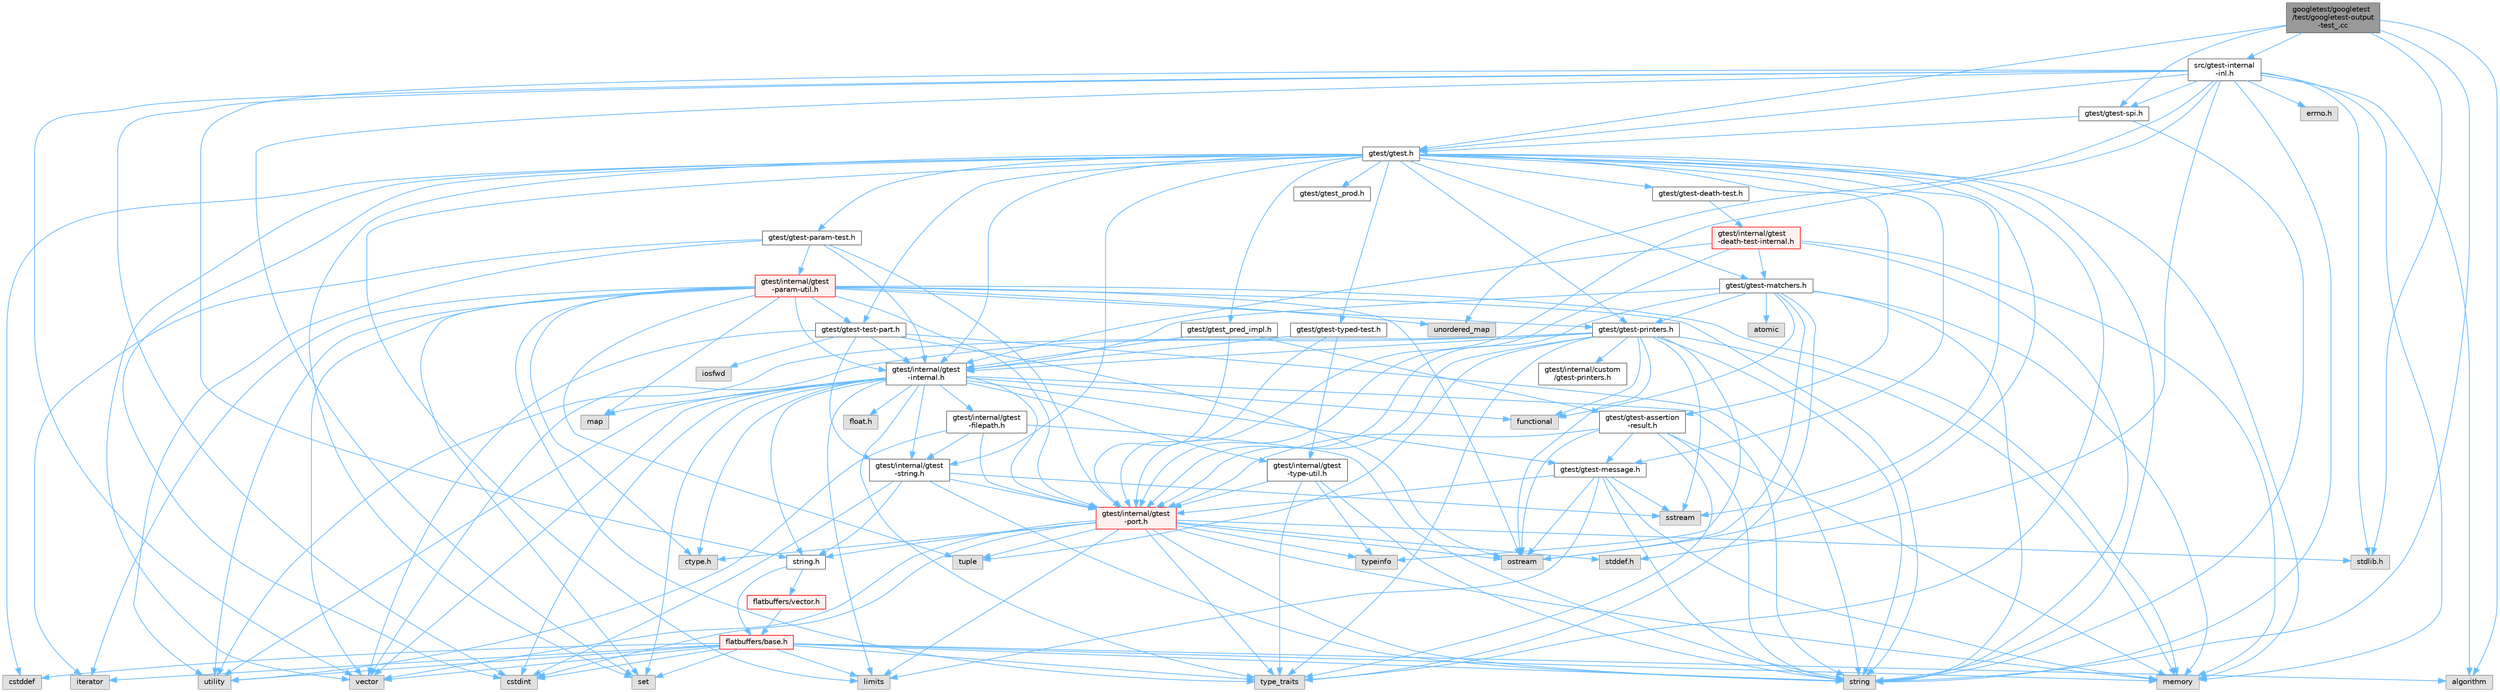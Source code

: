 digraph "googletest/googletest/test/googletest-output-test_.cc"
{
 // LATEX_PDF_SIZE
  bgcolor="transparent";
  edge [fontname=Helvetica,fontsize=10,labelfontname=Helvetica,labelfontsize=10];
  node [fontname=Helvetica,fontsize=10,shape=box,height=0.2,width=0.4];
  Node1 [id="Node000001",label="googletest/googletest\l/test/googletest-output\l-test_.cc",height=0.2,width=0.4,color="gray40", fillcolor="grey60", style="filled", fontcolor="black",tooltip=" "];
  Node1 -> Node2 [id="edge175_Node000001_Node000002",color="steelblue1",style="solid",tooltip=" "];
  Node2 [id="Node000002",label="stdlib.h",height=0.2,width=0.4,color="grey60", fillcolor="#E0E0E0", style="filled",tooltip=" "];
  Node1 -> Node3 [id="edge176_Node000001_Node000003",color="steelblue1",style="solid",tooltip=" "];
  Node3 [id="Node000003",label="algorithm",height=0.2,width=0.4,color="grey60", fillcolor="#E0E0E0", style="filled",tooltip=" "];
  Node1 -> Node4 [id="edge177_Node000001_Node000004",color="steelblue1",style="solid",tooltip=" "];
  Node4 [id="Node000004",label="string",height=0.2,width=0.4,color="grey60", fillcolor="#E0E0E0", style="filled",tooltip=" "];
  Node1 -> Node5 [id="edge178_Node000001_Node000005",color="steelblue1",style="solid",tooltip=" "];
  Node5 [id="Node000005",label="gtest/gtest-spi.h",height=0.2,width=0.4,color="grey40", fillcolor="white", style="filled",URL="$gtest-spi_8h.html",tooltip=" "];
  Node5 -> Node4 [id="edge179_Node000005_Node000004",color="steelblue1",style="solid",tooltip=" "];
  Node5 -> Node6 [id="edge180_Node000005_Node000006",color="steelblue1",style="solid",tooltip=" "];
  Node6 [id="Node000006",label="gtest/gtest.h",height=0.2,width=0.4,color="grey40", fillcolor="white", style="filled",URL="$gtest_8h.html",tooltip=" "];
  Node6 -> Node7 [id="edge181_Node000006_Node000007",color="steelblue1",style="solid",tooltip=" "];
  Node7 [id="Node000007",label="cstddef",height=0.2,width=0.4,color="grey60", fillcolor="#E0E0E0", style="filled",tooltip=" "];
  Node6 -> Node8 [id="edge182_Node000006_Node000008",color="steelblue1",style="solid",tooltip=" "];
  Node8 [id="Node000008",label="cstdint",height=0.2,width=0.4,color="grey60", fillcolor="#E0E0E0", style="filled",tooltip=" "];
  Node6 -> Node9 [id="edge183_Node000006_Node000009",color="steelblue1",style="solid",tooltip=" "];
  Node9 [id="Node000009",label="limits",height=0.2,width=0.4,color="grey60", fillcolor="#E0E0E0", style="filled",tooltip=" "];
  Node6 -> Node10 [id="edge184_Node000006_Node000010",color="steelblue1",style="solid",tooltip=" "];
  Node10 [id="Node000010",label="memory",height=0.2,width=0.4,color="grey60", fillcolor="#E0E0E0", style="filled",tooltip=" "];
  Node6 -> Node11 [id="edge185_Node000006_Node000011",color="steelblue1",style="solid",tooltip=" "];
  Node11 [id="Node000011",label="ostream",height=0.2,width=0.4,color="grey60", fillcolor="#E0E0E0", style="filled",tooltip=" "];
  Node6 -> Node12 [id="edge186_Node000006_Node000012",color="steelblue1",style="solid",tooltip=" "];
  Node12 [id="Node000012",label="set",height=0.2,width=0.4,color="grey60", fillcolor="#E0E0E0", style="filled",tooltip=" "];
  Node6 -> Node13 [id="edge187_Node000006_Node000013",color="steelblue1",style="solid",tooltip=" "];
  Node13 [id="Node000013",label="sstream",height=0.2,width=0.4,color="grey60", fillcolor="#E0E0E0", style="filled",tooltip=" "];
  Node6 -> Node4 [id="edge188_Node000006_Node000004",color="steelblue1",style="solid",tooltip=" "];
  Node6 -> Node14 [id="edge189_Node000006_Node000014",color="steelblue1",style="solid",tooltip=" "];
  Node14 [id="Node000014",label="type_traits",height=0.2,width=0.4,color="grey60", fillcolor="#E0E0E0", style="filled",tooltip=" "];
  Node6 -> Node15 [id="edge190_Node000006_Node000015",color="steelblue1",style="solid",tooltip=" "];
  Node15 [id="Node000015",label="vector",height=0.2,width=0.4,color="grey60", fillcolor="#E0E0E0", style="filled",tooltip=" "];
  Node6 -> Node16 [id="edge191_Node000006_Node000016",color="steelblue1",style="solid",tooltip=" "];
  Node16 [id="Node000016",label="gtest/gtest-assertion\l-result.h",height=0.2,width=0.4,color="grey40", fillcolor="white", style="filled",URL="$gtest-assertion-result_8h.html",tooltip=" "];
  Node16 -> Node10 [id="edge192_Node000016_Node000010",color="steelblue1",style="solid",tooltip=" "];
  Node16 -> Node11 [id="edge193_Node000016_Node000011",color="steelblue1",style="solid",tooltip=" "];
  Node16 -> Node4 [id="edge194_Node000016_Node000004",color="steelblue1",style="solid",tooltip=" "];
  Node16 -> Node14 [id="edge195_Node000016_Node000014",color="steelblue1",style="solid",tooltip=" "];
  Node16 -> Node17 [id="edge196_Node000016_Node000017",color="steelblue1",style="solid",tooltip=" "];
  Node17 [id="Node000017",label="gtest/gtest-message.h",height=0.2,width=0.4,color="grey40", fillcolor="white", style="filled",URL="$gtest-message_8h.html",tooltip=" "];
  Node17 -> Node9 [id="edge197_Node000017_Node000009",color="steelblue1",style="solid",tooltip=" "];
  Node17 -> Node10 [id="edge198_Node000017_Node000010",color="steelblue1",style="solid",tooltip=" "];
  Node17 -> Node11 [id="edge199_Node000017_Node000011",color="steelblue1",style="solid",tooltip=" "];
  Node17 -> Node13 [id="edge200_Node000017_Node000013",color="steelblue1",style="solid",tooltip=" "];
  Node17 -> Node4 [id="edge201_Node000017_Node000004",color="steelblue1",style="solid",tooltip=" "];
  Node17 -> Node18 [id="edge202_Node000017_Node000018",color="steelblue1",style="solid",tooltip=" "];
  Node18 [id="Node000018",label="gtest/internal/gtest\l-port.h",height=0.2,width=0.4,color="red", fillcolor="#FFF0F0", style="filled",URL="$gtest-port_8h.html",tooltip=" "];
  Node18 -> Node20 [id="edge203_Node000018_Node000020",color="steelblue1",style="solid",tooltip=" "];
  Node20 [id="Node000020",label="ctype.h",height=0.2,width=0.4,color="grey60", fillcolor="#E0E0E0", style="filled",tooltip=" "];
  Node18 -> Node21 [id="edge204_Node000018_Node000021",color="steelblue1",style="solid",tooltip=" "];
  Node21 [id="Node000021",label="stddef.h",height=0.2,width=0.4,color="grey60", fillcolor="#E0E0E0", style="filled",tooltip=" "];
  Node18 -> Node2 [id="edge205_Node000018_Node000002",color="steelblue1",style="solid",tooltip=" "];
  Node18 -> Node23 [id="edge206_Node000018_Node000023",color="steelblue1",style="solid",tooltip=" "];
  Node23 [id="Node000023",label="string.h",height=0.2,width=0.4,color="grey40", fillcolor="white", style="filled",URL="$string_8h.html",tooltip=" "];
  Node23 -> Node24 [id="edge207_Node000023_Node000024",color="steelblue1",style="solid",tooltip=" "];
  Node24 [id="Node000024",label="flatbuffers/base.h",height=0.2,width=0.4,color="red", fillcolor="#FFF0F0", style="filled",URL="$base_8h.html",tooltip=" "];
  Node24 -> Node8 [id="edge208_Node000024_Node000008",color="steelblue1",style="solid",tooltip=" "];
  Node24 -> Node7 [id="edge209_Node000024_Node000007",color="steelblue1",style="solid",tooltip=" "];
  Node24 -> Node28 [id="edge210_Node000024_Node000028",color="steelblue1",style="solid",tooltip=" "];
  Node28 [id="Node000028",label="utility",height=0.2,width=0.4,color="grey60", fillcolor="#E0E0E0", style="filled",tooltip=" "];
  Node24 -> Node4 [id="edge211_Node000024_Node000004",color="steelblue1",style="solid",tooltip=" "];
  Node24 -> Node14 [id="edge212_Node000024_Node000014",color="steelblue1",style="solid",tooltip=" "];
  Node24 -> Node15 [id="edge213_Node000024_Node000015",color="steelblue1",style="solid",tooltip=" "];
  Node24 -> Node12 [id="edge214_Node000024_Node000012",color="steelblue1",style="solid",tooltip=" "];
  Node24 -> Node3 [id="edge215_Node000024_Node000003",color="steelblue1",style="solid",tooltip=" "];
  Node24 -> Node9 [id="edge216_Node000024_Node000009",color="steelblue1",style="solid",tooltip=" "];
  Node24 -> Node29 [id="edge217_Node000024_Node000029",color="steelblue1",style="solid",tooltip=" "];
  Node29 [id="Node000029",label="iterator",height=0.2,width=0.4,color="grey60", fillcolor="#E0E0E0", style="filled",tooltip=" "];
  Node24 -> Node10 [id="edge218_Node000024_Node000010",color="steelblue1",style="solid",tooltip=" "];
  Node23 -> Node30 [id="edge219_Node000023_Node000030",color="steelblue1",style="solid",tooltip=" "];
  Node30 [id="Node000030",label="flatbuffers/vector.h",height=0.2,width=0.4,color="red", fillcolor="#FFF0F0", style="filled",URL="$vector_8h.html",tooltip=" "];
  Node30 -> Node24 [id="edge220_Node000030_Node000024",color="steelblue1",style="solid",tooltip=" "];
  Node18 -> Node8 [id="edge221_Node000018_Node000008",color="steelblue1",style="solid",tooltip=" "];
  Node18 -> Node9 [id="edge222_Node000018_Node000009",color="steelblue1",style="solid",tooltip=" "];
  Node18 -> Node10 [id="edge223_Node000018_Node000010",color="steelblue1",style="solid",tooltip=" "];
  Node18 -> Node11 [id="edge224_Node000018_Node000011",color="steelblue1",style="solid",tooltip=" "];
  Node18 -> Node4 [id="edge225_Node000018_Node000004",color="steelblue1",style="solid",tooltip=" "];
  Node18 -> Node36 [id="edge226_Node000018_Node000036",color="steelblue1",style="solid",tooltip=" "];
  Node36 [id="Node000036",label="tuple",height=0.2,width=0.4,color="grey60", fillcolor="#E0E0E0", style="filled",tooltip=" "];
  Node18 -> Node14 [id="edge227_Node000018_Node000014",color="steelblue1",style="solid",tooltip=" "];
  Node18 -> Node15 [id="edge228_Node000018_Node000015",color="steelblue1",style="solid",tooltip=" "];
  Node18 -> Node44 [id="edge229_Node000018_Node000044",color="steelblue1",style="solid",tooltip=" "];
  Node44 [id="Node000044",label="typeinfo",height=0.2,width=0.4,color="grey60", fillcolor="#E0E0E0", style="filled",tooltip=" "];
  Node16 -> Node18 [id="edge230_Node000016_Node000018",color="steelblue1",style="solid",tooltip=" "];
  Node6 -> Node45 [id="edge231_Node000006_Node000045",color="steelblue1",style="solid",tooltip=" "];
  Node45 [id="Node000045",label="gtest/gtest-death-test.h",height=0.2,width=0.4,color="grey40", fillcolor="white", style="filled",URL="$gtest-death-test_8h.html",tooltip=" "];
  Node45 -> Node46 [id="edge232_Node000045_Node000046",color="steelblue1",style="solid",tooltip=" "];
  Node46 [id="Node000046",label="gtest/internal/gtest\l-death-test-internal.h",height=0.2,width=0.4,color="red", fillcolor="#FFF0F0", style="filled",URL="$gtest-death-test-internal_8h.html",tooltip=" "];
  Node46 -> Node10 [id="edge233_Node000046_Node000010",color="steelblue1",style="solid",tooltip=" "];
  Node46 -> Node4 [id="edge234_Node000046_Node000004",color="steelblue1",style="solid",tooltip=" "];
  Node46 -> Node47 [id="edge235_Node000046_Node000047",color="steelblue1",style="solid",tooltip=" "];
  Node47 [id="Node000047",label="gtest/gtest-matchers.h",height=0.2,width=0.4,color="grey40", fillcolor="white", style="filled",URL="$gtest-matchers_8h.html",tooltip=" "];
  Node47 -> Node48 [id="edge236_Node000047_Node000048",color="steelblue1",style="solid",tooltip=" "];
  Node48 [id="Node000048",label="atomic",height=0.2,width=0.4,color="grey60", fillcolor="#E0E0E0", style="filled",tooltip=" "];
  Node47 -> Node49 [id="edge237_Node000047_Node000049",color="steelblue1",style="solid",tooltip=" "];
  Node49 [id="Node000049",label="functional",height=0.2,width=0.4,color="grey60", fillcolor="#E0E0E0", style="filled",tooltip=" "];
  Node47 -> Node10 [id="edge238_Node000047_Node000010",color="steelblue1",style="solid",tooltip=" "];
  Node47 -> Node11 [id="edge239_Node000047_Node000011",color="steelblue1",style="solid",tooltip=" "];
  Node47 -> Node4 [id="edge240_Node000047_Node000004",color="steelblue1",style="solid",tooltip=" "];
  Node47 -> Node14 [id="edge241_Node000047_Node000014",color="steelblue1",style="solid",tooltip=" "];
  Node47 -> Node50 [id="edge242_Node000047_Node000050",color="steelblue1",style="solid",tooltip=" "];
  Node50 [id="Node000050",label="gtest/gtest-printers.h",height=0.2,width=0.4,color="grey40", fillcolor="white", style="filled",URL="$gtest-printers_8h.html",tooltip=" "];
  Node50 -> Node49 [id="edge243_Node000050_Node000049",color="steelblue1",style="solid",tooltip=" "];
  Node50 -> Node10 [id="edge244_Node000050_Node000010",color="steelblue1",style="solid",tooltip=" "];
  Node50 -> Node11 [id="edge245_Node000050_Node000011",color="steelblue1",style="solid",tooltip=" "];
  Node50 -> Node13 [id="edge246_Node000050_Node000013",color="steelblue1",style="solid",tooltip=" "];
  Node50 -> Node4 [id="edge247_Node000050_Node000004",color="steelblue1",style="solid",tooltip=" "];
  Node50 -> Node36 [id="edge248_Node000050_Node000036",color="steelblue1",style="solid",tooltip=" "];
  Node50 -> Node14 [id="edge249_Node000050_Node000014",color="steelblue1",style="solid",tooltip=" "];
  Node50 -> Node44 [id="edge250_Node000050_Node000044",color="steelblue1",style="solid",tooltip=" "];
  Node50 -> Node28 [id="edge251_Node000050_Node000028",color="steelblue1",style="solid",tooltip=" "];
  Node50 -> Node15 [id="edge252_Node000050_Node000015",color="steelblue1",style="solid",tooltip=" "];
  Node50 -> Node51 [id="edge253_Node000050_Node000051",color="steelblue1",style="solid",tooltip=" "];
  Node51 [id="Node000051",label="gtest/internal/gtest\l-internal.h",height=0.2,width=0.4,color="grey40", fillcolor="white", style="filled",URL="$gtest-internal_8h.html",tooltip=" "];
  Node51 -> Node18 [id="edge254_Node000051_Node000018",color="steelblue1",style="solid",tooltip=" "];
  Node51 -> Node20 [id="edge255_Node000051_Node000020",color="steelblue1",style="solid",tooltip=" "];
  Node51 -> Node52 [id="edge256_Node000051_Node000052",color="steelblue1",style="solid",tooltip=" "];
  Node52 [id="Node000052",label="float.h",height=0.2,width=0.4,color="grey60", fillcolor="#E0E0E0", style="filled",tooltip=" "];
  Node51 -> Node23 [id="edge257_Node000051_Node000023",color="steelblue1",style="solid",tooltip=" "];
  Node51 -> Node8 [id="edge258_Node000051_Node000008",color="steelblue1",style="solid",tooltip=" "];
  Node51 -> Node49 [id="edge259_Node000051_Node000049",color="steelblue1",style="solid",tooltip=" "];
  Node51 -> Node9 [id="edge260_Node000051_Node000009",color="steelblue1",style="solid",tooltip=" "];
  Node51 -> Node53 [id="edge261_Node000051_Node000053",color="steelblue1",style="solid",tooltip=" "];
  Node53 [id="Node000053",label="map",height=0.2,width=0.4,color="grey60", fillcolor="#E0E0E0", style="filled",tooltip=" "];
  Node51 -> Node12 [id="edge262_Node000051_Node000012",color="steelblue1",style="solid",tooltip=" "];
  Node51 -> Node4 [id="edge263_Node000051_Node000004",color="steelblue1",style="solid",tooltip=" "];
  Node51 -> Node14 [id="edge264_Node000051_Node000014",color="steelblue1",style="solid",tooltip=" "];
  Node51 -> Node28 [id="edge265_Node000051_Node000028",color="steelblue1",style="solid",tooltip=" "];
  Node51 -> Node15 [id="edge266_Node000051_Node000015",color="steelblue1",style="solid",tooltip=" "];
  Node51 -> Node17 [id="edge267_Node000051_Node000017",color="steelblue1",style="solid",tooltip=" "];
  Node51 -> Node54 [id="edge268_Node000051_Node000054",color="steelblue1",style="solid",tooltip=" "];
  Node54 [id="Node000054",label="gtest/internal/gtest\l-filepath.h",height=0.2,width=0.4,color="grey40", fillcolor="white", style="filled",URL="$gtest-filepath_8h.html",tooltip=" "];
  Node54 -> Node4 [id="edge269_Node000054_Node000004",color="steelblue1",style="solid",tooltip=" "];
  Node54 -> Node28 [id="edge270_Node000054_Node000028",color="steelblue1",style="solid",tooltip=" "];
  Node54 -> Node18 [id="edge271_Node000054_Node000018",color="steelblue1",style="solid",tooltip=" "];
  Node54 -> Node55 [id="edge272_Node000054_Node000055",color="steelblue1",style="solid",tooltip=" "];
  Node55 [id="Node000055",label="gtest/internal/gtest\l-string.h",height=0.2,width=0.4,color="grey40", fillcolor="white", style="filled",URL="$gtest-string_8h.html",tooltip=" "];
  Node55 -> Node23 [id="edge273_Node000055_Node000023",color="steelblue1",style="solid",tooltip=" "];
  Node55 -> Node8 [id="edge274_Node000055_Node000008",color="steelblue1",style="solid",tooltip=" "];
  Node55 -> Node13 [id="edge275_Node000055_Node000013",color="steelblue1",style="solid",tooltip=" "];
  Node55 -> Node4 [id="edge276_Node000055_Node000004",color="steelblue1",style="solid",tooltip=" "];
  Node55 -> Node18 [id="edge277_Node000055_Node000018",color="steelblue1",style="solid",tooltip=" "];
  Node51 -> Node55 [id="edge278_Node000051_Node000055",color="steelblue1",style="solid",tooltip=" "];
  Node51 -> Node56 [id="edge279_Node000051_Node000056",color="steelblue1",style="solid",tooltip=" "];
  Node56 [id="Node000056",label="gtest/internal/gtest\l-type-util.h",height=0.2,width=0.4,color="grey40", fillcolor="white", style="filled",URL="$gtest-type-util_8h.html",tooltip=" "];
  Node56 -> Node4 [id="edge280_Node000056_Node000004",color="steelblue1",style="solid",tooltip=" "];
  Node56 -> Node14 [id="edge281_Node000056_Node000014",color="steelblue1",style="solid",tooltip=" "];
  Node56 -> Node44 [id="edge282_Node000056_Node000044",color="steelblue1",style="solid",tooltip=" "];
  Node56 -> Node18 [id="edge283_Node000056_Node000018",color="steelblue1",style="solid",tooltip=" "];
  Node50 -> Node18 [id="edge284_Node000050_Node000018",color="steelblue1",style="solid",tooltip=" "];
  Node50 -> Node57 [id="edge285_Node000050_Node000057",color="steelblue1",style="solid",tooltip=" "];
  Node57 [id="Node000057",label="gtest/internal/custom\l/gtest-printers.h",height=0.2,width=0.4,color="grey40", fillcolor="white", style="filled",URL="$internal_2custom_2gtest-printers_8h.html",tooltip=" "];
  Node47 -> Node51 [id="edge286_Node000047_Node000051",color="steelblue1",style="solid",tooltip=" "];
  Node47 -> Node18 [id="edge287_Node000047_Node000018",color="steelblue1",style="solid",tooltip=" "];
  Node46 -> Node51 [id="edge288_Node000046_Node000051",color="steelblue1",style="solid",tooltip=" "];
  Node46 -> Node18 [id="edge289_Node000046_Node000018",color="steelblue1",style="solid",tooltip=" "];
  Node6 -> Node47 [id="edge290_Node000006_Node000047",color="steelblue1",style="solid",tooltip=" "];
  Node6 -> Node17 [id="edge291_Node000006_Node000017",color="steelblue1",style="solid",tooltip=" "];
  Node6 -> Node58 [id="edge292_Node000006_Node000058",color="steelblue1",style="solid",tooltip=" "];
  Node58 [id="Node000058",label="gtest/gtest-param-test.h",height=0.2,width=0.4,color="grey40", fillcolor="white", style="filled",URL="$gtest-param-test_8h.html",tooltip=" "];
  Node58 -> Node29 [id="edge293_Node000058_Node000029",color="steelblue1",style="solid",tooltip=" "];
  Node58 -> Node28 [id="edge294_Node000058_Node000028",color="steelblue1",style="solid",tooltip=" "];
  Node58 -> Node51 [id="edge295_Node000058_Node000051",color="steelblue1",style="solid",tooltip=" "];
  Node58 -> Node59 [id="edge296_Node000058_Node000059",color="steelblue1",style="solid",tooltip=" "];
  Node59 [id="Node000059",label="gtest/internal/gtest\l-param-util.h",height=0.2,width=0.4,color="red", fillcolor="#FFF0F0", style="filled",URL="$gtest-param-util_8h.html",tooltip=" "];
  Node59 -> Node20 [id="edge297_Node000059_Node000020",color="steelblue1",style="solid",tooltip=" "];
  Node59 -> Node29 [id="edge298_Node000059_Node000029",color="steelblue1",style="solid",tooltip=" "];
  Node59 -> Node53 [id="edge299_Node000059_Node000053",color="steelblue1",style="solid",tooltip=" "];
  Node59 -> Node10 [id="edge300_Node000059_Node000010",color="steelblue1",style="solid",tooltip=" "];
  Node59 -> Node11 [id="edge301_Node000059_Node000011",color="steelblue1",style="solid",tooltip=" "];
  Node59 -> Node12 [id="edge302_Node000059_Node000012",color="steelblue1",style="solid",tooltip=" "];
  Node59 -> Node4 [id="edge303_Node000059_Node000004",color="steelblue1",style="solid",tooltip=" "];
  Node59 -> Node36 [id="edge304_Node000059_Node000036",color="steelblue1",style="solid",tooltip=" "];
  Node59 -> Node14 [id="edge305_Node000059_Node000014",color="steelblue1",style="solid",tooltip=" "];
  Node59 -> Node61 [id="edge306_Node000059_Node000061",color="steelblue1",style="solid",tooltip=" "];
  Node61 [id="Node000061",label="unordered_map",height=0.2,width=0.4,color="grey60", fillcolor="#E0E0E0", style="filled",tooltip=" "];
  Node59 -> Node28 [id="edge307_Node000059_Node000028",color="steelblue1",style="solid",tooltip=" "];
  Node59 -> Node15 [id="edge308_Node000059_Node000015",color="steelblue1",style="solid",tooltip=" "];
  Node59 -> Node50 [id="edge309_Node000059_Node000050",color="steelblue1",style="solid",tooltip=" "];
  Node59 -> Node62 [id="edge310_Node000059_Node000062",color="steelblue1",style="solid",tooltip=" "];
  Node62 [id="Node000062",label="gtest/gtest-test-part.h",height=0.2,width=0.4,color="grey40", fillcolor="white", style="filled",URL="$gtest-test-part_8h.html",tooltip=" "];
  Node62 -> Node63 [id="edge311_Node000062_Node000063",color="steelblue1",style="solid",tooltip=" "];
  Node63 [id="Node000063",label="iosfwd",height=0.2,width=0.4,color="grey60", fillcolor="#E0E0E0", style="filled",tooltip=" "];
  Node62 -> Node11 [id="edge312_Node000062_Node000011",color="steelblue1",style="solid",tooltip=" "];
  Node62 -> Node4 [id="edge313_Node000062_Node000004",color="steelblue1",style="solid",tooltip=" "];
  Node62 -> Node15 [id="edge314_Node000062_Node000015",color="steelblue1",style="solid",tooltip=" "];
  Node62 -> Node51 [id="edge315_Node000062_Node000051",color="steelblue1",style="solid",tooltip=" "];
  Node62 -> Node55 [id="edge316_Node000062_Node000055",color="steelblue1",style="solid",tooltip=" "];
  Node59 -> Node51 [id="edge317_Node000059_Node000051",color="steelblue1",style="solid",tooltip=" "];
  Node59 -> Node18 [id="edge318_Node000059_Node000018",color="steelblue1",style="solid",tooltip=" "];
  Node58 -> Node18 [id="edge319_Node000058_Node000018",color="steelblue1",style="solid",tooltip=" "];
  Node6 -> Node50 [id="edge320_Node000006_Node000050",color="steelblue1",style="solid",tooltip=" "];
  Node6 -> Node62 [id="edge321_Node000006_Node000062",color="steelblue1",style="solid",tooltip=" "];
  Node6 -> Node64 [id="edge322_Node000006_Node000064",color="steelblue1",style="solid",tooltip=" "];
  Node64 [id="Node000064",label="gtest/gtest-typed-test.h",height=0.2,width=0.4,color="grey40", fillcolor="white", style="filled",URL="$gtest-typed-test_8h.html",tooltip=" "];
  Node64 -> Node51 [id="edge323_Node000064_Node000051",color="steelblue1",style="solid",tooltip=" "];
  Node64 -> Node18 [id="edge324_Node000064_Node000018",color="steelblue1",style="solid",tooltip=" "];
  Node64 -> Node56 [id="edge325_Node000064_Node000056",color="steelblue1",style="solid",tooltip=" "];
  Node6 -> Node65 [id="edge326_Node000006_Node000065",color="steelblue1",style="solid",tooltip=" "];
  Node65 [id="Node000065",label="gtest/gtest_pred_impl.h",height=0.2,width=0.4,color="grey40", fillcolor="white", style="filled",URL="$gtest__pred__impl_8h.html",tooltip=" "];
  Node65 -> Node16 [id="edge327_Node000065_Node000016",color="steelblue1",style="solid",tooltip=" "];
  Node65 -> Node51 [id="edge328_Node000065_Node000051",color="steelblue1",style="solid",tooltip=" "];
  Node65 -> Node18 [id="edge329_Node000065_Node000018",color="steelblue1",style="solid",tooltip=" "];
  Node6 -> Node66 [id="edge330_Node000006_Node000066",color="steelblue1",style="solid",tooltip=" "];
  Node66 [id="Node000066",label="gtest/gtest_prod.h",height=0.2,width=0.4,color="grey40", fillcolor="white", style="filled",URL="$gtest__prod_8h.html",tooltip=" "];
  Node6 -> Node51 [id="edge331_Node000006_Node000051",color="steelblue1",style="solid",tooltip=" "];
  Node6 -> Node55 [id="edge332_Node000006_Node000055",color="steelblue1",style="solid",tooltip=" "];
  Node1 -> Node6 [id="edge333_Node000001_Node000006",color="steelblue1",style="solid",tooltip=" "];
  Node1 -> Node67 [id="edge334_Node000001_Node000067",color="steelblue1",style="solid",tooltip=" "];
  Node67 [id="Node000067",label="src/gtest-internal\l-inl.h",height=0.2,width=0.4,color="grey40", fillcolor="white", style="filled",URL="$gtest-internal-inl_8h.html",tooltip=" "];
  Node67 -> Node68 [id="edge335_Node000067_Node000068",color="steelblue1",style="solid",tooltip=" "];
  Node68 [id="Node000068",label="errno.h",height=0.2,width=0.4,color="grey60", fillcolor="#E0E0E0", style="filled",tooltip=" "];
  Node67 -> Node21 [id="edge336_Node000067_Node000021",color="steelblue1",style="solid",tooltip=" "];
  Node67 -> Node2 [id="edge337_Node000067_Node000002",color="steelblue1",style="solid",tooltip=" "];
  Node67 -> Node23 [id="edge338_Node000067_Node000023",color="steelblue1",style="solid",tooltip=" "];
  Node67 -> Node3 [id="edge339_Node000067_Node000003",color="steelblue1",style="solid",tooltip=" "];
  Node67 -> Node8 [id="edge340_Node000067_Node000008",color="steelblue1",style="solid",tooltip=" "];
  Node67 -> Node10 [id="edge341_Node000067_Node000010",color="steelblue1",style="solid",tooltip=" "];
  Node67 -> Node12 [id="edge342_Node000067_Node000012",color="steelblue1",style="solid",tooltip=" "];
  Node67 -> Node4 [id="edge343_Node000067_Node000004",color="steelblue1",style="solid",tooltip=" "];
  Node67 -> Node61 [id="edge344_Node000067_Node000061",color="steelblue1",style="solid",tooltip=" "];
  Node67 -> Node15 [id="edge345_Node000067_Node000015",color="steelblue1",style="solid",tooltip=" "];
  Node67 -> Node18 [id="edge346_Node000067_Node000018",color="steelblue1",style="solid",tooltip=" "];
  Node67 -> Node5 [id="edge347_Node000067_Node000005",color="steelblue1",style="solid",tooltip=" "];
  Node67 -> Node6 [id="edge348_Node000067_Node000006",color="steelblue1",style="solid",tooltip=" "];
}
